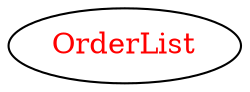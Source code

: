 digraph dependencyGraph {
 concentrate=true;
 ranksep="2.0";
 rankdir="LR"; 
 splines="ortho";
"OrderList" [fontcolor="red"];
}